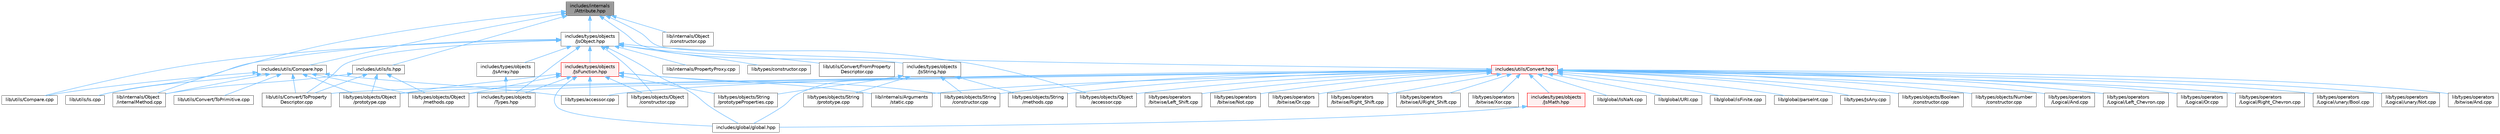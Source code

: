 digraph "includes/internals/Attribute.hpp"
{
 // LATEX_PDF_SIZE
  bgcolor="transparent";
  edge [fontname=Helvetica,fontsize=10,labelfontname=Helvetica,labelfontsize=10];
  node [fontname=Helvetica,fontsize=10,shape=box,height=0.2,width=0.4];
  Node1 [id="Node000001",label="includes/internals\l/Attribute.hpp",height=0.2,width=0.4,color="gray40", fillcolor="grey60", style="filled", fontcolor="black",tooltip=" "];
  Node1 -> Node2 [id="edge1_Node000001_Node000002",dir="back",color="steelblue1",style="solid",tooltip=" "];
  Node2 [id="Node000002",label="includes/types/objects\l/JsObject.hpp",height=0.2,width=0.4,color="grey40", fillcolor="white", style="filled",URL="$JsObject_8hpp.html",tooltip=" "];
  Node2 -> Node3 [id="edge2_Node000002_Node000003",dir="back",color="steelblue1",style="solid",tooltip=" "];
  Node3 [id="Node000003",label="includes/global/global.hpp",height=0.2,width=0.4,color="grey40", fillcolor="white", style="filled",URL="$global_8hpp.html",tooltip=" "];
  Node2 -> Node4 [id="edge3_Node000002_Node000004",dir="back",color="steelblue1",style="solid",tooltip=" "];
  Node4 [id="Node000004",label="includes/types/objects\l/JsArray.hpp",height=0.2,width=0.4,color="grey40", fillcolor="white", style="filled",URL="$JsArray_8hpp.html",tooltip=" "];
  Node4 -> Node5 [id="edge4_Node000004_Node000005",dir="back",color="steelblue1",style="solid",tooltip=" "];
  Node5 [id="Node000005",label="includes/types/objects\l/Types.hpp",height=0.2,width=0.4,color="grey40", fillcolor="white", style="filled",URL="$objects_2Types_8hpp.html",tooltip=" "];
  Node2 -> Node6 [id="edge5_Node000002_Node000006",dir="back",color="steelblue1",style="solid",tooltip=" "];
  Node6 [id="Node000006",label="includes/types/objects\l/JsFunction.hpp",height=0.2,width=0.4,color="red", fillcolor="#FFF0F0", style="filled",URL="$JsFunction_8hpp.html",tooltip=" "];
  Node6 -> Node3 [id="edge6_Node000006_Node000003",dir="back",color="steelblue1",style="solid",tooltip=" "];
  Node6 -> Node5 [id="edge7_Node000006_Node000005",dir="back",color="steelblue1",style="solid",tooltip=" "];
  Node6 -> Node7 [id="edge8_Node000006_Node000007",dir="back",color="steelblue1",style="solid",tooltip=" "];
  Node7 [id="Node000007",label="lib/internals/Arguments\l/static.cpp",height=0.2,width=0.4,color="grey40", fillcolor="white", style="filled",URL="$internals_2Arguments_2static_8cpp.html",tooltip=" "];
  Node6 -> Node8 [id="edge9_Node000006_Node000008",dir="back",color="steelblue1",style="solid",tooltip=" "];
  Node8 [id="Node000008",label="lib/types/accessor.cpp",height=0.2,width=0.4,color="grey40", fillcolor="white", style="filled",URL="$types_2accessor_8cpp.html",tooltip=" "];
  Node6 -> Node14 [id="edge10_Node000006_Node000014",dir="back",color="steelblue1",style="solid",tooltip=" "];
  Node14 [id="Node000014",label="lib/types/objects/Object\l/constructor.cpp",height=0.2,width=0.4,color="grey40", fillcolor="white", style="filled",URL="$types_2objects_2Object_2constructor_8cpp.html",tooltip=" "];
  Node6 -> Node15 [id="edge11_Node000006_Node000015",dir="back",color="steelblue1",style="solid",tooltip=" "];
  Node15 [id="Node000015",label="lib/types/objects/Object\l/methods.cpp",height=0.2,width=0.4,color="grey40", fillcolor="white", style="filled",URL="$Object_2methods_8cpp.html",tooltip=" "];
  Node6 -> Node16 [id="edge12_Node000006_Node000016",dir="back",color="steelblue1",style="solid",tooltip=" "];
  Node16 [id="Node000016",label="lib/types/objects/Object\l/prototype.cpp",height=0.2,width=0.4,color="grey40", fillcolor="white", style="filled",URL="$Object_2prototype_8cpp.html",tooltip=" "];
  Node6 -> Node18 [id="edge13_Node000006_Node000018",dir="back",color="steelblue1",style="solid",tooltip=" "];
  Node18 [id="Node000018",label="lib/types/objects/String\l/constructor.cpp",height=0.2,width=0.4,color="grey40", fillcolor="white", style="filled",URL="$types_2objects_2String_2constructor_8cpp.html",tooltip=" "];
  Node6 -> Node19 [id="edge14_Node000006_Node000019",dir="back",color="steelblue1",style="solid",tooltip=" "];
  Node19 [id="Node000019",label="lib/types/objects/String\l/prototypeProperties.cpp",height=0.2,width=0.4,color="grey40", fillcolor="white", style="filled",URL="$String_2prototypeProperties_8cpp.html",tooltip=" "];
  Node2 -> Node5 [id="edge15_Node000002_Node000005",dir="back",color="steelblue1",style="solid",tooltip=" "];
  Node2 -> Node20 [id="edge16_Node000002_Node000020",dir="back",color="steelblue1",style="solid",tooltip=" "];
  Node20 [id="Node000020",label="lib/internals/PropertyProxy.cpp",height=0.2,width=0.4,color="grey40", fillcolor="white", style="filled",URL="$PropertyProxy_8cpp.html",tooltip=" "];
  Node2 -> Node21 [id="edge17_Node000002_Node000021",dir="back",color="steelblue1",style="solid",tooltip=" "];
  Node21 [id="Node000021",label="lib/types/constructor.cpp",height=0.2,width=0.4,color="grey40", fillcolor="white", style="filled",URL="$types_2constructor_8cpp.html",tooltip=" "];
  Node2 -> Node22 [id="edge18_Node000002_Node000022",dir="back",color="steelblue1",style="solid",tooltip=" "];
  Node22 [id="Node000022",label="lib/types/objects/Object\l/accessor.cpp",height=0.2,width=0.4,color="grey40", fillcolor="white", style="filled",URL="$types_2objects_2Object_2accessor_8cpp.html",tooltip=" "];
  Node2 -> Node14 [id="edge19_Node000002_Node000014",dir="back",color="steelblue1",style="solid",tooltip=" "];
  Node2 -> Node23 [id="edge20_Node000002_Node000023",dir="back",color="steelblue1",style="solid",tooltip=" "];
  Node23 [id="Node000023",label="lib/utils/Compare.cpp",height=0.2,width=0.4,color="grey40", fillcolor="white", style="filled",URL="$Compare_8cpp.html",tooltip=" "];
  Node2 -> Node24 [id="edge21_Node000002_Node000024",dir="back",color="steelblue1",style="solid",tooltip=" "];
  Node24 [id="Node000024",label="lib/utils/Convert/FromProperty\lDescriptor.cpp",height=0.2,width=0.4,color="grey40", fillcolor="white", style="filled",URL="$FromPropertyDescriptor_8cpp.html",tooltip=" "];
  Node2 -> Node25 [id="edge22_Node000002_Node000025",dir="back",color="steelblue1",style="solid",tooltip=" "];
  Node25 [id="Node000025",label="lib/utils/Convert/ToProperty\lDescriptor.cpp",height=0.2,width=0.4,color="grey40", fillcolor="white", style="filled",URL="$ToPropertyDescriptor_8cpp.html",tooltip=" "];
  Node2 -> Node26 [id="edge23_Node000002_Node000026",dir="back",color="steelblue1",style="solid",tooltip=" "];
  Node26 [id="Node000026",label="lib/utils/Is.cpp",height=0.2,width=0.4,color="grey40", fillcolor="white", style="filled",URL="$Is_8cpp.html",tooltip=" "];
  Node1 -> Node27 [id="edge24_Node000001_Node000027",dir="back",color="steelblue1",style="solid",tooltip=" "];
  Node27 [id="Node000027",label="includes/types/objects\l/JsString.hpp",height=0.2,width=0.4,color="grey40", fillcolor="white", style="filled",URL="$JsString_8hpp.html",tooltip=" "];
  Node27 -> Node3 [id="edge25_Node000027_Node000003",dir="back",color="steelblue1",style="solid",tooltip=" "];
  Node27 -> Node18 [id="edge26_Node000027_Node000018",dir="back",color="steelblue1",style="solid",tooltip=" "];
  Node27 -> Node28 [id="edge27_Node000027_Node000028",dir="back",color="steelblue1",style="solid",tooltip=" "];
  Node28 [id="Node000028",label="lib/types/objects/String\l/methods.cpp",height=0.2,width=0.4,color="grey40", fillcolor="white", style="filled",URL="$String_2methods_8cpp.html",tooltip=" "];
  Node27 -> Node29 [id="edge28_Node000027_Node000029",dir="back",color="steelblue1",style="solid",tooltip=" "];
  Node29 [id="Node000029",label="lib/types/objects/String\l/prototype.cpp",height=0.2,width=0.4,color="grey40", fillcolor="white", style="filled",URL="$String_2prototype_8cpp.html",tooltip=" "];
  Node27 -> Node19 [id="edge29_Node000027_Node000019",dir="back",color="steelblue1",style="solid",tooltip=" "];
  Node1 -> Node30 [id="edge30_Node000001_Node000030",dir="back",color="steelblue1",style="solid",tooltip=" "];
  Node30 [id="Node000030",label="includes/utils/Compare.hpp",height=0.2,width=0.4,color="grey40", fillcolor="white", style="filled",URL="$Compare_8hpp.html",tooltip=" "];
  Node30 -> Node31 [id="edge31_Node000030_Node000031",dir="back",color="steelblue1",style="solid",tooltip=" "];
  Node31 [id="Node000031",label="lib/internals/Object\l/internalMethod.cpp",height=0.2,width=0.4,color="grey40", fillcolor="white", style="filled",URL="$internalMethod_8cpp.html",tooltip=" "];
  Node30 -> Node8 [id="edge32_Node000030_Node000008",dir="back",color="steelblue1",style="solid",tooltip=" "];
  Node30 -> Node15 [id="edge33_Node000030_Node000015",dir="back",color="steelblue1",style="solid",tooltip=" "];
  Node30 -> Node16 [id="edge34_Node000030_Node000016",dir="back",color="steelblue1",style="solid",tooltip=" "];
  Node30 -> Node23 [id="edge35_Node000030_Node000023",dir="back",color="steelblue1",style="solid",tooltip=" "];
  Node30 -> Node32 [id="edge36_Node000030_Node000032",dir="back",color="steelblue1",style="solid",tooltip=" "];
  Node32 [id="Node000032",label="lib/utils/Convert/ToPrimitive.cpp",height=0.2,width=0.4,color="grey40", fillcolor="white", style="filled",URL="$ToPrimitive_8cpp.html",tooltip=" "];
  Node30 -> Node25 [id="edge37_Node000030_Node000025",dir="back",color="steelblue1",style="solid",tooltip=" "];
  Node30 -> Node26 [id="edge38_Node000030_Node000026",dir="back",color="steelblue1",style="solid",tooltip=" "];
  Node1 -> Node33 [id="edge39_Node000001_Node000033",dir="back",color="steelblue1",style="solid",tooltip=" "];
  Node33 [id="Node000033",label="includes/utils/Convert.hpp",height=0.2,width=0.4,color="red", fillcolor="#FFF0F0", style="filled",URL="$Convert_8hpp.html",tooltip=" "];
  Node33 -> Node34 [id="edge40_Node000033_Node000034",dir="back",color="steelblue1",style="solid",tooltip=" "];
  Node34 [id="Node000034",label="includes/types/objects\l/JsMath.hpp",height=0.2,width=0.4,color="red", fillcolor="#FFF0F0", style="filled",URL="$JsMath_8hpp.html",tooltip=" "];
  Node34 -> Node3 [id="edge41_Node000034_Node000003",dir="back",color="steelblue1",style="solid",tooltip=" "];
  Node33 -> Node36 [id="edge42_Node000033_Node000036",dir="back",color="steelblue1",style="solid",tooltip=" "];
  Node36 [id="Node000036",label="lib/global/IsNaN.cpp",height=0.2,width=0.4,color="grey40", fillcolor="white", style="filled",URL="$IsNaN_8cpp.html",tooltip=" "];
  Node33 -> Node37 [id="edge43_Node000033_Node000037",dir="back",color="steelblue1",style="solid",tooltip=" "];
  Node37 [id="Node000037",label="lib/global/URI.cpp",height=0.2,width=0.4,color="grey40", fillcolor="white", style="filled",URL="$URI_8cpp.html",tooltip=" "];
  Node33 -> Node38 [id="edge44_Node000033_Node000038",dir="back",color="steelblue1",style="solid",tooltip=" "];
  Node38 [id="Node000038",label="lib/global/isFinite.cpp",height=0.2,width=0.4,color="grey40", fillcolor="white", style="filled",URL="$isFinite_8cpp.html",tooltip=" "];
  Node33 -> Node39 [id="edge45_Node000033_Node000039",dir="back",color="steelblue1",style="solid",tooltip=" "];
  Node39 [id="Node000039",label="lib/global/parseInt.cpp",height=0.2,width=0.4,color="grey40", fillcolor="white", style="filled",URL="$parseInt_8cpp.html",tooltip=" "];
  Node33 -> Node7 [id="edge46_Node000033_Node000007",dir="back",color="steelblue1",style="solid",tooltip=" "];
  Node33 -> Node40 [id="edge47_Node000033_Node000040",dir="back",color="steelblue1",style="solid",tooltip=" "];
  Node40 [id="Node000040",label="lib/types/JsAny.cpp",height=0.2,width=0.4,color="grey40", fillcolor="white", style="filled",URL="$JsAny_8cpp.html",tooltip=" "];
  Node33 -> Node8 [id="edge48_Node000033_Node000008",dir="back",color="steelblue1",style="solid",tooltip=" "];
  Node33 -> Node41 [id="edge49_Node000033_Node000041",dir="back",color="steelblue1",style="solid",tooltip=" "];
  Node41 [id="Node000041",label="lib/types/objects/Boolean\l/constructor.cpp",height=0.2,width=0.4,color="grey40", fillcolor="white", style="filled",URL="$types_2objects_2Boolean_2constructor_8cpp.html",tooltip=" "];
  Node33 -> Node42 [id="edge50_Node000033_Node000042",dir="back",color="steelblue1",style="solid",tooltip=" "];
  Node42 [id="Node000042",label="lib/types/objects/Number\l/constructor.cpp",height=0.2,width=0.4,color="grey40", fillcolor="white", style="filled",URL="$types_2objects_2Number_2constructor_8cpp.html",tooltip=" "];
  Node33 -> Node22 [id="edge51_Node000033_Node000022",dir="back",color="steelblue1",style="solid",tooltip=" "];
  Node33 -> Node15 [id="edge52_Node000033_Node000015",dir="back",color="steelblue1",style="solid",tooltip=" "];
  Node33 -> Node16 [id="edge53_Node000033_Node000016",dir="back",color="steelblue1",style="solid",tooltip=" "];
  Node33 -> Node18 [id="edge54_Node000033_Node000018",dir="back",color="steelblue1",style="solid",tooltip=" "];
  Node33 -> Node28 [id="edge55_Node000033_Node000028",dir="back",color="steelblue1",style="solid",tooltip=" "];
  Node33 -> Node43 [id="edge56_Node000033_Node000043",dir="back",color="steelblue1",style="solid",tooltip=" "];
  Node43 [id="Node000043",label="lib/types/operators\l/Logical/And.cpp",height=0.2,width=0.4,color="grey40", fillcolor="white", style="filled",URL="$Logical_2And_8cpp.html",tooltip=" "];
  Node33 -> Node44 [id="edge57_Node000033_Node000044",dir="back",color="steelblue1",style="solid",tooltip=" "];
  Node44 [id="Node000044",label="lib/types/operators\l/Logical/Left_Chevron.cpp",height=0.2,width=0.4,color="grey40", fillcolor="white", style="filled",URL="$Logical_2Left__Chevron_8cpp.html",tooltip=" "];
  Node33 -> Node45 [id="edge58_Node000033_Node000045",dir="back",color="steelblue1",style="solid",tooltip=" "];
  Node45 [id="Node000045",label="lib/types/operators\l/Logical/Or.cpp",height=0.2,width=0.4,color="grey40", fillcolor="white", style="filled",URL="$Logical_2Or_8cpp.html",tooltip=" "];
  Node33 -> Node46 [id="edge59_Node000033_Node000046",dir="back",color="steelblue1",style="solid",tooltip=" "];
  Node46 [id="Node000046",label="lib/types/operators\l/Logical/Right_Chevron.cpp",height=0.2,width=0.4,color="grey40", fillcolor="white", style="filled",URL="$Logical_2Right__Chevron_8cpp.html",tooltip=" "];
  Node33 -> Node47 [id="edge60_Node000033_Node000047",dir="back",color="steelblue1",style="solid",tooltip=" "];
  Node47 [id="Node000047",label="lib/types/operators\l/Logical/unary/Bool.cpp",height=0.2,width=0.4,color="grey40", fillcolor="white", style="filled",URL="$Bool_8cpp.html",tooltip=" "];
  Node33 -> Node48 [id="edge61_Node000033_Node000048",dir="back",color="steelblue1",style="solid",tooltip=" "];
  Node48 [id="Node000048",label="lib/types/operators\l/Logical/unary/Not.cpp",height=0.2,width=0.4,color="grey40", fillcolor="white", style="filled",URL="$Logical_2unary_2Not_8cpp.html",tooltip=" "];
  Node33 -> Node49 [id="edge62_Node000033_Node000049",dir="back",color="steelblue1",style="solid",tooltip=" "];
  Node49 [id="Node000049",label="lib/types/operators\l/bitwise/And.cpp",height=0.2,width=0.4,color="grey40", fillcolor="white", style="filled",URL="$bitwise_2And_8cpp.html",tooltip=" "];
  Node33 -> Node50 [id="edge63_Node000033_Node000050",dir="back",color="steelblue1",style="solid",tooltip=" "];
  Node50 [id="Node000050",label="lib/types/operators\l/bitwise/Left_Shift.cpp",height=0.2,width=0.4,color="grey40", fillcolor="white", style="filled",URL="$Left__Shift_8cpp.html",tooltip=" "];
  Node33 -> Node51 [id="edge64_Node000033_Node000051",dir="back",color="steelblue1",style="solid",tooltip=" "];
  Node51 [id="Node000051",label="lib/types/operators\l/bitwise/Not.cpp",height=0.2,width=0.4,color="grey40", fillcolor="white", style="filled",URL="$bitwise_2Not_8cpp.html",tooltip=" "];
  Node33 -> Node52 [id="edge65_Node000033_Node000052",dir="back",color="steelblue1",style="solid",tooltip=" "];
  Node52 [id="Node000052",label="lib/types/operators\l/bitwise/Or.cpp",height=0.2,width=0.4,color="grey40", fillcolor="white", style="filled",URL="$bitwise_2Or_8cpp.html",tooltip=" "];
  Node33 -> Node53 [id="edge66_Node000033_Node000053",dir="back",color="steelblue1",style="solid",tooltip=" "];
  Node53 [id="Node000053",label="lib/types/operators\l/bitwise/Right_Shift.cpp",height=0.2,width=0.4,color="grey40", fillcolor="white", style="filled",URL="$Right__Shift_8cpp.html",tooltip=" "];
  Node33 -> Node54 [id="edge67_Node000033_Node000054",dir="back",color="steelblue1",style="solid",tooltip=" "];
  Node54 [id="Node000054",label="lib/types/operators\l/bitwise/URight_Shift.cpp",height=0.2,width=0.4,color="grey40", fillcolor="white", style="filled",URL="$URight__Shift_8cpp.html",tooltip=" "];
  Node33 -> Node55 [id="edge68_Node000033_Node000055",dir="back",color="steelblue1",style="solid",tooltip=" "];
  Node55 [id="Node000055",label="lib/types/operators\l/bitwise/Xor.cpp",height=0.2,width=0.4,color="grey40", fillcolor="white", style="filled",URL="$Xor_8cpp.html",tooltip=" "];
  Node33 -> Node25 [id="edge69_Node000033_Node000025",dir="back",color="steelblue1",style="solid",tooltip=" "];
  Node1 -> Node69 [id="edge70_Node000001_Node000069",dir="back",color="steelblue1",style="solid",tooltip=" "];
  Node69 [id="Node000069",label="includes/utils/Is.hpp",height=0.2,width=0.4,color="grey40", fillcolor="white", style="filled",URL="$Is_8hpp.html",tooltip=" "];
  Node69 -> Node31 [id="edge71_Node000069_Node000031",dir="back",color="steelblue1",style="solid",tooltip=" "];
  Node69 -> Node15 [id="edge72_Node000069_Node000015",dir="back",color="steelblue1",style="solid",tooltip=" "];
  Node69 -> Node16 [id="edge73_Node000069_Node000016",dir="back",color="steelblue1",style="solid",tooltip=" "];
  Node69 -> Node25 [id="edge74_Node000069_Node000025",dir="back",color="steelblue1",style="solid",tooltip=" "];
  Node1 -> Node70 [id="edge75_Node000001_Node000070",dir="back",color="steelblue1",style="solid",tooltip=" "];
  Node70 [id="Node000070",label="lib/internals/Object\l/constructor.cpp",height=0.2,width=0.4,color="grey40", fillcolor="white", style="filled",URL="$internals_2Object_2constructor_8cpp.html",tooltip=" "];
  Node1 -> Node31 [id="edge76_Node000001_Node000031",dir="back",color="steelblue1",style="solid",tooltip=" "];
}
